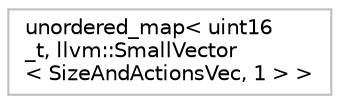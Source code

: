 digraph "Graphical Class Hierarchy"
{
 // LATEX_PDF_SIZE
  bgcolor="transparent";
  edge [fontname="Helvetica",fontsize="10",labelfontname="Helvetica",labelfontsize="10"];
  node [fontname="Helvetica",fontsize="10",shape=record];
  rankdir="LR";
  Node0 [label="unordered_map\< uint16\l_t, llvm::SmallVector\l\< SizeAndActionsVec, 1 \> \>",height=0.2,width=0.4,color="grey75",tooltip=" "];
}

